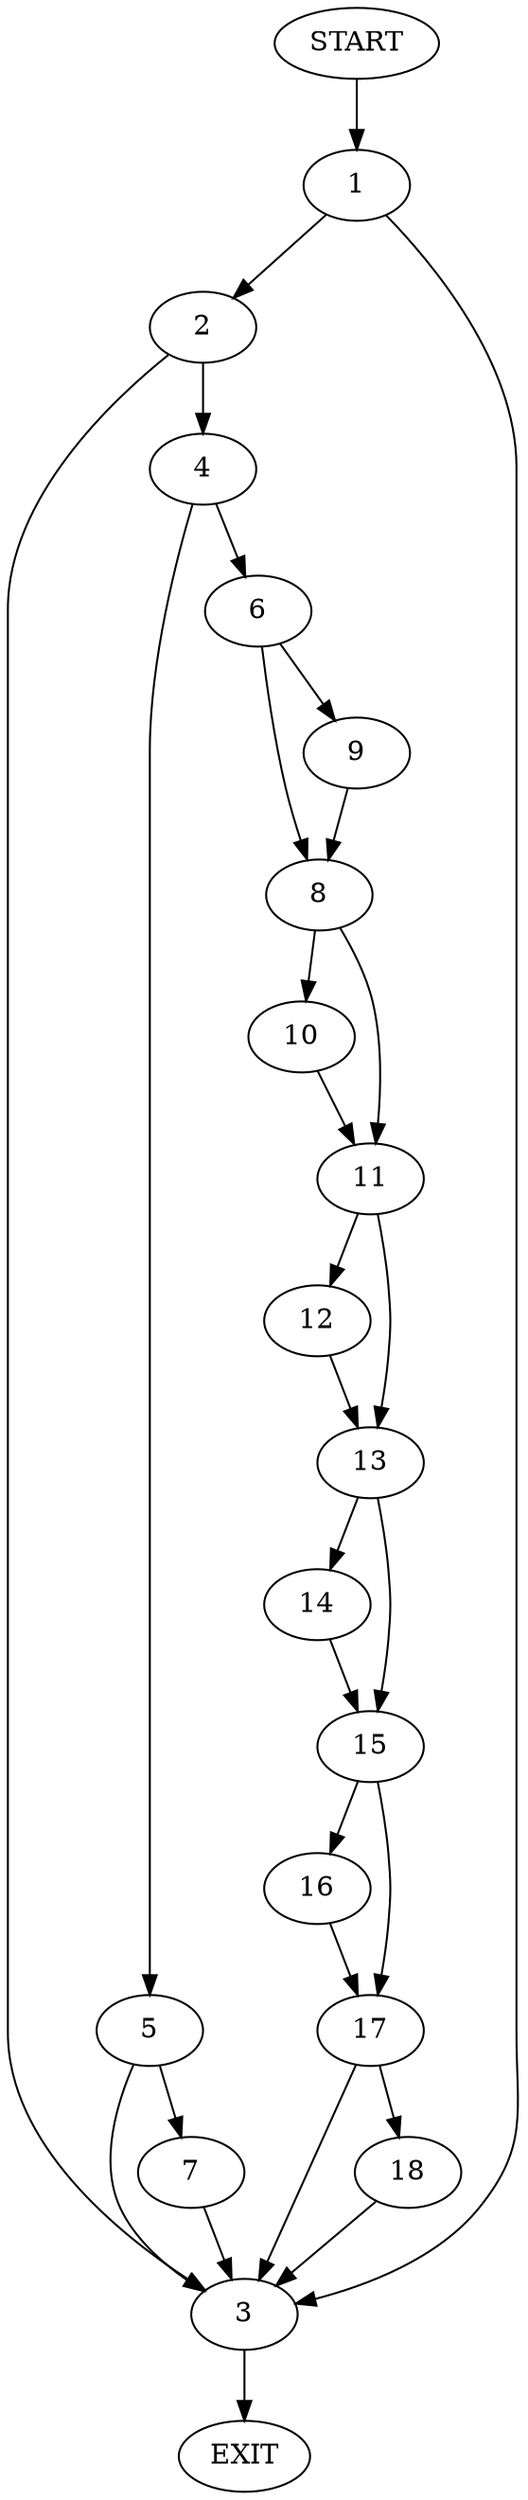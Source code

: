 digraph {
0 [label="START"]
19 [label="EXIT"]
0 -> 1
1 -> 2
1 -> 3
2 -> 4
2 -> 3
3 -> 19
4 -> 5
4 -> 6
5 -> 7
5 -> 3
6 -> 8
6 -> 9
8 -> 10
8 -> 11
9 -> 8
11 -> 12
11 -> 13
10 -> 11
13 -> 14
13 -> 15
12 -> 13
14 -> 15
15 -> 16
15 -> 17
16 -> 17
17 -> 3
17 -> 18
18 -> 3
7 -> 3
}

